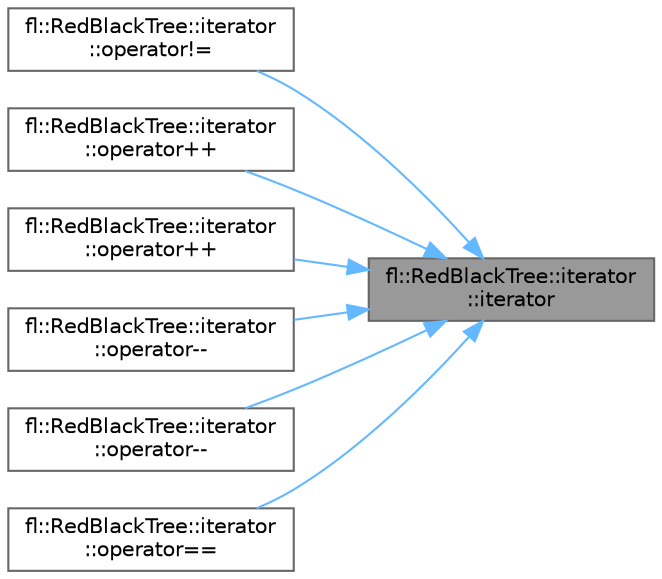 digraph "fl::RedBlackTree::iterator::iterator"
{
 // INTERACTIVE_SVG=YES
 // LATEX_PDF_SIZE
  bgcolor="transparent";
  edge [fontname=Helvetica,fontsize=10,labelfontname=Helvetica,labelfontsize=10];
  node [fontname=Helvetica,fontsize=10,shape=box,height=0.2,width=0.4];
  rankdir="RL";
  Node1 [id="Node000001",label="fl::RedBlackTree::iterator\l::iterator",height=0.2,width=0.4,color="gray40", fillcolor="grey60", style="filled", fontcolor="black",tooltip=" "];
  Node1 -> Node2 [id="edge1_Node000001_Node000002",dir="back",color="steelblue1",style="solid",tooltip=" "];
  Node2 [id="Node000002",label="fl::RedBlackTree::iterator\l::operator!=",height=0.2,width=0.4,color="grey40", fillcolor="white", style="filled",URL="$de/d4c/classfl_1_1_red_black_tree_1_1iterator_addb1cdd713f5df535aca919c64963642.html#addb1cdd713f5df535aca919c64963642",tooltip=" "];
  Node1 -> Node3 [id="edge2_Node000001_Node000003",dir="back",color="steelblue1",style="solid",tooltip=" "];
  Node3 [id="Node000003",label="fl::RedBlackTree::iterator\l::operator++",height=0.2,width=0.4,color="grey40", fillcolor="white", style="filled",URL="$de/d4c/classfl_1_1_red_black_tree_1_1iterator_aa09f7e43ac10075c8df81461a392d295.html#aa09f7e43ac10075c8df81461a392d295",tooltip=" "];
  Node1 -> Node4 [id="edge3_Node000001_Node000004",dir="back",color="steelblue1",style="solid",tooltip=" "];
  Node4 [id="Node000004",label="fl::RedBlackTree::iterator\l::operator++",height=0.2,width=0.4,color="grey40", fillcolor="white", style="filled",URL="$de/d4c/classfl_1_1_red_black_tree_1_1iterator_a98c906906bfaf4d5c5695a6cc322ea77.html#a98c906906bfaf4d5c5695a6cc322ea77",tooltip=" "];
  Node1 -> Node5 [id="edge4_Node000001_Node000005",dir="back",color="steelblue1",style="solid",tooltip=" "];
  Node5 [id="Node000005",label="fl::RedBlackTree::iterator\l::operator--",height=0.2,width=0.4,color="grey40", fillcolor="white", style="filled",URL="$de/d4c/classfl_1_1_red_black_tree_1_1iterator_a18aa02abd5b967be3438dd90f59da349.html#a18aa02abd5b967be3438dd90f59da349",tooltip=" "];
  Node1 -> Node6 [id="edge5_Node000001_Node000006",dir="back",color="steelblue1",style="solid",tooltip=" "];
  Node6 [id="Node000006",label="fl::RedBlackTree::iterator\l::operator--",height=0.2,width=0.4,color="grey40", fillcolor="white", style="filled",URL="$de/d4c/classfl_1_1_red_black_tree_1_1iterator_ac0bac7f6acde7046e03cf0e3c37532b9.html#ac0bac7f6acde7046e03cf0e3c37532b9",tooltip=" "];
  Node1 -> Node7 [id="edge6_Node000001_Node000007",dir="back",color="steelblue1",style="solid",tooltip=" "];
  Node7 [id="Node000007",label="fl::RedBlackTree::iterator\l::operator==",height=0.2,width=0.4,color="grey40", fillcolor="white", style="filled",URL="$de/d4c/classfl_1_1_red_black_tree_1_1iterator_a372d8e1b98e00cf2af4ea019db23bbd7.html#a372d8e1b98e00cf2af4ea019db23bbd7",tooltip=" "];
}
